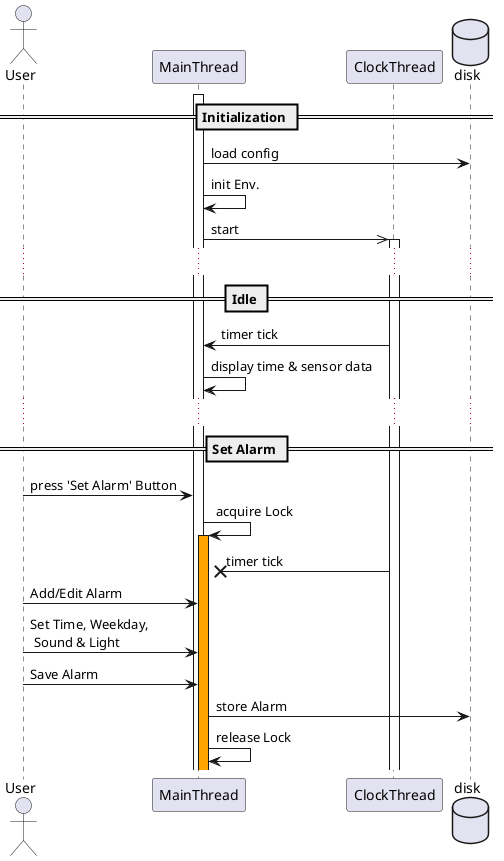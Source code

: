@startuml
actor User
participant MainThread
participant ClockThread
database disk

== Initialization ==
activate MainThread
MainThread -> disk: load config
MainThread -> MainThread: init Env.
MainThread ->> ClockThread: start
activate ClockThread
...
== Idle ==

MainThread <- ClockThread: timer tick
MainThread -> MainThread: display time & sensor data
...
== Set Alarm ==

User -> MainThread: press 'Set Alarm' Button
MainThread -> MainThread: acquire Lock
activate MainThread #Orange
ClockThread ->x MainThread: timer tick
User -> MainThread: Add/Edit Alarm
User -> MainThread: Set Time, Weekday,\n Sound & Light
User -> MainThread: Save Alarm
MainThread -> disk: store Alarm
MainThread -> MainThread: release Lock


@enduml